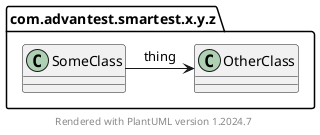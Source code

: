 @startuml
    'The following line flattens the hierarchies
    set separator none

    package com.advantest.smartest.x.y.z {
        SomeClass -> OtherClass : thing
    }

footer Rendered with PlantUML version %version()
@enduml